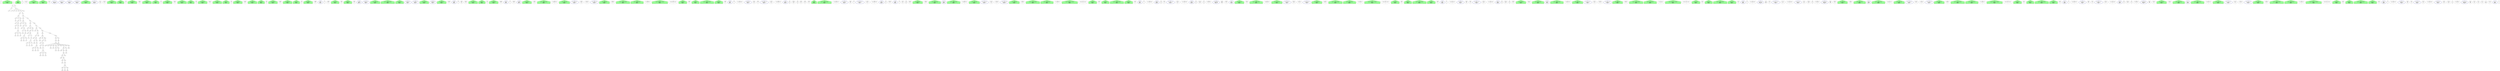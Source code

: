 digraph Arbol {
	"1
S
 
0"
	"2
Simbolo: PROGRAM
Lexema:  
Linea: 0" [color=crimson fillcolor=palegreen shape=house style=filled]
	1 -> 2
	"3
Simbolo: $
Lexema:  
Linea: 0" [color=crimson fillcolor=palegreen shape=house style=filled]
	1 -> 3
	"3
$
 
0"
	"2
PROGRAM
 
0"
	"4
Simbolo: FUNCION
Lexema:  
Linea: 0" [color=crimson fillcolor=palegreen shape=house style=filled]
	2 -> 4
	"5
Simbolo: INICIO
Lexema:  
Linea: 0" [color=crimson fillcolor=palegreen shape=house style=filled]
	2 -> 5
	"5
INICIO
 
0"
	"7
Simbolo: main
Lexema: uma
Linea: 5" [color=navy shape=egg style=bold]
	5 -> 7
	"8
Simbolo: par_init
Lexema: (
Linea: 5" [color=navy shape=egg style=bold]
	5 -> 8
	"9
Simbolo: par_fin
Lexema: )
Linea: 5" [color=navy shape=egg style=bold]
	5 -> 9
	"10
Simbolo: key_init
Lexema: {
Linea: 5" [color=navy shape=egg style=bold]
	5 -> 10
	"11
Simbolo: PARRAFO
Lexema:  
Linea: 0" [color=crimson fillcolor=palegreen shape=house style=filled]
	5 -> 11
	"12
Simbolo: key_fin
Lexema: }
Linea: 13" [color=navy shape=egg style=bold]
	5 -> 12
	"12
key_fin
}
13"
	"11
PARRAFO
 
0"
	"13
Simbolo: ORACION
Lexema:  
Linea: 0" [color=crimson fillcolor=palegreen shape=house style=filled]
	11 -> 13
	"14
Simbolo: MAS
Lexema:  
Linea: 0" [color=crimson fillcolor=palegreen shape=house style=filled]
	11 -> 14
	"14
MAS
 
0"
	"35
Simbolo: PARRAFO
Lexema:  
Linea: 0" [color=crimson fillcolor=palegreen shape=house style=filled]
	14 -> 35
	"35
PARRAFO
 
0"
	"36
Simbolo: ORACION
Lexema:  
Linea: 0" [color=crimson fillcolor=palegreen shape=house style=filled]
	35 -> 36
	"37
Simbolo: MAS
Lexema:  
Linea: 0" [color=crimson fillcolor=palegreen shape=house style=filled]
	35 -> 37
	"37
MAS
 
0"
	"58
Simbolo: PARRAFO
Lexema:  
Linea: 0" [color=crimson fillcolor=palegreen shape=house style=filled]
	37 -> 58
	"58
PARRAFO
 
0"
	"59
Simbolo: ORACION
Lexema:  
Linea: 0" [color=crimson fillcolor=palegreen shape=house style=filled]
	58 -> 59
	"60
Simbolo: MAS
Lexema:  
Linea: 0" [color=crimson fillcolor=palegreen shape=house style=filled]
	58 -> 60
	"60
MAS
 
0"
	"81
Simbolo: PARRAFO
Lexema:  
Linea: 0" [color=crimson fillcolor=palegreen shape=house style=filled]
	60 -> 81
	"81
PARRAFO
 
0"
	"82
Simbolo: ORACION
Lexema:  
Linea: 0" [color=crimson fillcolor=palegreen shape=house style=filled]
	81 -> 82
	"83
Simbolo: MAS
Lexema:  
Linea: 0" [color=crimson fillcolor=palegreen shape=house style=filled]
	81 -> 83
	"83
MAS
 
0"
	"102
Simbolo: PARRAFO
Lexema:  
Linea: 0" [color=crimson fillcolor=palegreen shape=house style=filled]
	83 -> 102
	"102
PARRAFO
 
0"
	"103
Simbolo: ORACION
Lexema:  
Linea: 0" [color=crimson fillcolor=palegreen shape=house style=filled]
	102 -> 103
	"104
Simbolo: MAS
Lexema:  
Linea: 0" [color=crimson fillcolor=palegreen shape=house style=filled]
	102 -> 104
	"104
MAS
 
0"
	"125
Simbolo: PARRAFO
Lexema:  
Linea: 0" [color=crimson fillcolor=palegreen shape=house style=filled]
	104 -> 125
	"125
PARRAFO
 
0"
	"126
Simbolo: ORACION
Lexema:  
Linea: 0" [color=crimson fillcolor=palegreen shape=house style=filled]
	125 -> 126
	"127
Simbolo: MAS
Lexema:  
Linea: 0" [color=crimson fillcolor=palegreen shape=house style=filled]
	125 -> 127
	"127
MAS
 
0"
	"169
Simbolo: PARRAFO
Lexema:  
Linea: 0" [color=crimson fillcolor=palegreen shape=house style=filled]
	127 -> 169
	"169
PARRAFO
 
0"
	"170
Simbolo: ε
Lexema:  
Linea: 0" [color=navy shape=egg style=bold]
	169 -> 170
	"170
ε
 
0"
	"126
ORACION
 
0"
	"128
Simbolo: LUGAR
Lexema:  
Linea: 0" [color=crimson fillcolor=palegreen shape=house style=filled]
	126 -> 128
	"128
LUGAR
 
0"
	"129
Simbolo: IF_INIT
Lexema:  
Linea: 0" [color=crimson fillcolor=palegreen shape=house style=filled]
	128 -> 129
	"129
IF_INIT
 
0"
	"130
Simbolo: if
Lexema: ari
Linea: 11" [color=navy shape=egg style=bold]
	129 -> 130
	"131
Simbolo: par_init
Lexema: (
Linea: 11" [color=navy shape=egg style=bold]
	129 -> 131
	"132
Simbolo: NEGACION
Lexema:  
Linea: 0" [color=crimson fillcolor=palegreen shape=house style=filled]
	129 -> 132
	"133
Simbolo: VALOR_PARAMETRO
Lexema:  
Linea: 0" [color=crimson fillcolor=palegreen shape=house style=filled]
	129 -> 133
	"134
Simbolo: LOGICA
Lexema:  
Linea: 0" [color=crimson fillcolor=palegreen shape=house style=filled]
	129 -> 134
	"135
Simbolo: par_fin
Lexema: )
Linea: 11" [color=navy shape=egg style=bold]
	129 -> 135
	"136
Simbolo: key_init
Lexema: {
Linea: 11" [color=navy shape=egg style=bold]
	129 -> 136
	"137
Simbolo: PARRAFO
Lexema:  
Linea: 0" [color=crimson fillcolor=palegreen shape=house style=filled]
	129 -> 137
	"138
Simbolo: key_fin
Lexema: }
Linea: 13" [color=navy shape=egg style=bold]
	129 -> 138
	"139
Simbolo: ELIF_INIT
Lexema:  
Linea: 0" [color=crimson fillcolor=palegreen shape=house style=filled]
	129 -> 139
	"139
ELIF_INIT
 
0"
	"168
Simbolo: ε
Lexema:  
Linea: 0" [color=navy shape=egg style=bold]
	139 -> 168
	"168
ε
 
0"
	"138
key_fin
}
13"
	"137
PARRAFO
 
0"
	"146
Simbolo: ORACION
Lexema:  
Linea: 0" [color=crimson fillcolor=palegreen shape=house style=filled]
	137 -> 146
	"147
Simbolo: MAS
Lexema:  
Linea: 0" [color=crimson fillcolor=palegreen shape=house style=filled]
	137 -> 147
	"147
MAS
 
0"
	"166
Simbolo: PARRAFO
Lexema:  
Linea: 0" [color=crimson fillcolor=palegreen shape=house style=filled]
	147 -> 166
	"166
PARRAFO
 
0"
	"167
Simbolo: ε
Lexema:  
Linea: 0" [color=navy shape=egg style=bold]
	166 -> 167
	"167
ε
 
0"
	"146
ORACION
 
0"
	"148
Simbolo: id
Lexema: x
Linea: 12" [color=navy shape=egg style=bold]
	146 -> 148
	"149
Simbolo: LLAMADA
Lexema:  
Linea: 0" [color=crimson fillcolor=palegreen shape=house style=filled]
	146 -> 149
	"149
LLAMADA
 
0"
	"150
Simbolo: VARIABLE_FORMA
Lexema:  
Linea: 0" [color=crimson fillcolor=palegreen shape=house style=filled]
	149 -> 150
	"150
VARIABLE_FORMA
 
0"
	"151
Simbolo: ASIGNACION
Lexema:  
Linea: 0" [color=crimson fillcolor=palegreen shape=house style=filled]
	150 -> 151
	"152
Simbolo: break_line
Lexema: ;
Linea: 12" [color=navy shape=egg style=bold]
	150 -> 152
	"152
break_line
;
12"
	"151
ASIGNACION
 
0"
	"153
Simbolo: oper_asign
Lexema: =
Linea: 12" [color=navy shape=egg style=bold]
	151 -> 153
	"154
Simbolo: EXPRESION
Lexema:  
Linea: 0" [color=crimson fillcolor=palegreen shape=house style=filled]
	151 -> 154
	"154
EXPRESION
 
0"
	"155
Simbolo: VALOR_PARAMETRO
Lexema:  
Linea: 0" [color=crimson fillcolor=palegreen shape=house style=filled]
	154 -> 155
	"156
Simbolo: TIPO_EXPRESION
Lexema:  
Linea: 0" [color=crimson fillcolor=palegreen shape=house style=filled]
	154 -> 156
	"156
TIPO_EXPRESION
 
0"
	"158
Simbolo: EXPRESION_NUMERICA
Lexema:  
Linea: 0" [color=crimson fillcolor=palegreen shape=house style=filled]
	156 -> 158
	"158
EXPRESION_NUMERICA
 
0"
	"159
Simbolo: BONUS
Lexema:  
Linea: 0" [color=crimson fillcolor=palegreen shape=house style=filled]
	158 -> 159
	"159
BONUS
 
0"
	"160
Simbolo: SUMA
Lexema:  
Linea: 0" [color=crimson fillcolor=palegreen shape=house style=filled]
	159 -> 160
	"161
Simbolo: VALOR_PARAMETRO
Lexema:  
Linea: 0" [color=crimson fillcolor=palegreen shape=house style=filled]
	159 -> 161
	"162
Simbolo: BONUS
Lexema:  
Linea: 0" [color=crimson fillcolor=palegreen shape=house style=filled]
	159 -> 162
	"162
BONUS
 
0"
	"165
Simbolo: ε
Lexema:  
Linea: 0" [color=navy shape=egg style=bold]
	162 -> 165
	"165
ε
 
0"
	"161
VALOR_PARAMETRO
 
0"
	"164
Simbolo: number
Lexema: 1
Linea: 12" [color=navy shape=egg style=bold]
	161 -> 164
	"164
number
1
12"
	"160
SUMA
 
0"
	"163
Simbolo: oper_suma
Lexema: +
Linea: 12" [color=navy shape=egg style=bold]
	160 -> 163
	"163
oper_suma
+
12"
	"155
VALOR_PARAMETRO
 
0"
	"157
Simbolo: id
Lexema: x
Linea: 12" [color=navy shape=egg style=bold]
	155 -> 157
	"157
id
x
12"
	"153
oper_asign
=
12"
	"148
id
x
12"
	"136
key_init
{
11"
	"135
par_fin
)
11"
	"134
LOGICA
 
0"
	"142
Simbolo: Y
Lexema:  
Linea: 0" [color=crimson fillcolor=palegreen shape=house style=filled]
	134 -> 142
	"143
Simbolo: VALOR_PARAMETRO
Lexema:  
Linea: 0" [color=crimson fillcolor=palegreen shape=house style=filled]
	134 -> 143
	"143
VALOR_PARAMETRO
 
0"
	"145
Simbolo: number
Lexema: 2
Linea: 11" [color=navy shape=egg style=bold]
	143 -> 145
	"145
number
2
11"
	"142
Y
 
0"
	"144
Simbolo: oper_menor
Lexema: <
Linea: 11" [color=navy shape=egg style=bold]
	142 -> 144
	"144
oper_menor
<
11"
	"133
VALOR_PARAMETRO
 
0"
	"141
Simbolo: id
Lexema: x
Linea: 11" [color=navy shape=egg style=bold]
	133 -> 141
	"141
id
x
11"
	"132
NEGACION
 
0"
	"140
Simbolo: ε
Lexema:  
Linea: 0" [color=navy shape=egg style=bold]
	132 -> 140
	"140
ε
 
0"
	"131
par_init
(
11"
	"130
if
ari
11"
	"103
ORACION
 
0"
	"105
Simbolo: VARIABLES
Lexema:  
Linea: 0" [color=crimson fillcolor=palegreen shape=house style=filled]
	103 -> 105
	"105
VARIABLES
 
0"
	"106
Simbolo: TIPO_ESPECIAL
Lexema:  
Linea: 0" [color=crimson fillcolor=palegreen shape=house style=filled]
	105 -> 106
	"107
Simbolo: id
Lexema: z
Linea: 10" [color=navy shape=egg style=bold]
	105 -> 107
	"108
Simbolo: VARIABLE_FORMA
Lexema:  
Linea: 0" [color=crimson fillcolor=palegreen shape=house style=filled]
	105 -> 108
	"108
VARIABLE_FORMA
 
0"
	"110
Simbolo: ASIGNACION
Lexema:  
Linea: 0" [color=crimson fillcolor=palegreen shape=house style=filled]
	108 -> 110
	"111
Simbolo: break_line
Lexema: ;
Linea: 10" [color=navy shape=egg style=bold]
	108 -> 111
	"111
break_line
;
10"
	"110
ASIGNACION
 
0"
	"112
Simbolo: oper_asign
Lexema: =
Linea: 10" [color=navy shape=egg style=bold]
	110 -> 112
	"113
Simbolo: EXPRESION
Lexema:  
Linea: 0" [color=crimson fillcolor=palegreen shape=house style=filled]
	110 -> 113
	"113
EXPRESION
 
0"
	"114
Simbolo: VALOR_PARAMETRO
Lexema:  
Linea: 0" [color=crimson fillcolor=palegreen shape=house style=filled]
	113 -> 114
	"115
Simbolo: TIPO_EXPRESION
Lexema:  
Linea: 0" [color=crimson fillcolor=palegreen shape=house style=filled]
	113 -> 115
	"115
TIPO_EXPRESION
 
0"
	"117
Simbolo: EXPRESION_NUMERICA
Lexema:  
Linea: 0" [color=crimson fillcolor=palegreen shape=house style=filled]
	115 -> 117
	"117
EXPRESION_NUMERICA
 
0"
	"118
Simbolo: BONUS
Lexema:  
Linea: 0" [color=crimson fillcolor=palegreen shape=house style=filled]
	117 -> 118
	"118
BONUS
 
0"
	"119
Simbolo: SUMA
Lexema:  
Linea: 0" [color=crimson fillcolor=palegreen shape=house style=filled]
	118 -> 119
	"120
Simbolo: VALOR_PARAMETRO
Lexema:  
Linea: 0" [color=crimson fillcolor=palegreen shape=house style=filled]
	118 -> 120
	"121
Simbolo: BONUS
Lexema:  
Linea: 0" [color=crimson fillcolor=palegreen shape=house style=filled]
	118 -> 121
	"121
BONUS
 
0"
	"124
Simbolo: ε
Lexema:  
Linea: 0" [color=navy shape=egg style=bold]
	121 -> 124
	"124
ε
 
0"
	"120
VALOR_PARAMETRO
 
0"
	"123
Simbolo: id
Lexema: a
Linea: 10" [color=navy shape=egg style=bold]
	120 -> 123
	"123
id
a
10"
	"119
SUMA
 
0"
	"122
Simbolo: oper_suma
Lexema: +
Linea: 10" [color=navy shape=egg style=bold]
	119 -> 122
	"122
oper_suma
+
10"
	"114
VALOR_PARAMETRO
 
0"
	"116
Simbolo: id
Lexema: x
Linea: 10" [color=navy shape=egg style=bold]
	114 -> 116
	"116
id
x
10"
	"112
oper_asign
=
10"
	"107
id
z
10"
	"106
TIPO_ESPECIAL
 
0"
	"109
Simbolo: integer
Lexema: hun
Linea: 10" [color=navy shape=egg style=bold]
	106 -> 109
	"109
integer
hun
10"
	"82
ORACION
 
0"
	"84
Simbolo: id
Lexema: x
Linea: 9" [color=navy shape=egg style=bold]
	82 -> 84
	"85
Simbolo: LLAMADA
Lexema:  
Linea: 0" [color=crimson fillcolor=palegreen shape=house style=filled]
	82 -> 85
	"85
LLAMADA
 
0"
	"86
Simbolo: VARIABLE_FORMA
Lexema:  
Linea: 0" [color=crimson fillcolor=palegreen shape=house style=filled]
	85 -> 86
	"86
VARIABLE_FORMA
 
0"
	"87
Simbolo: ASIGNACION
Lexema:  
Linea: 0" [color=crimson fillcolor=palegreen shape=house style=filled]
	86 -> 87
	"88
Simbolo: break_line
Lexema: ;
Linea: 9" [color=navy shape=egg style=bold]
	86 -> 88
	"88
break_line
;
9"
	"87
ASIGNACION
 
0"
	"89
Simbolo: oper_asign
Lexema: =
Linea: 9" [color=navy shape=egg style=bold]
	87 -> 89
	"90
Simbolo: EXPRESION
Lexema:  
Linea: 0" [color=crimson fillcolor=palegreen shape=house style=filled]
	87 -> 90
	"90
EXPRESION
 
0"
	"91
Simbolo: VALOR_PARAMETRO
Lexema:  
Linea: 0" [color=crimson fillcolor=palegreen shape=house style=filled]
	90 -> 91
	"92
Simbolo: TIPO_EXPRESION
Lexema:  
Linea: 0" [color=crimson fillcolor=palegreen shape=house style=filled]
	90 -> 92
	"92
TIPO_EXPRESION
 
0"
	"94
Simbolo: EXPRESION_NUMERICA
Lexema:  
Linea: 0" [color=crimson fillcolor=palegreen shape=house style=filled]
	92 -> 94
	"94
EXPRESION_NUMERICA
 
0"
	"95
Simbolo: BONUS
Lexema:  
Linea: 0" [color=crimson fillcolor=palegreen shape=house style=filled]
	94 -> 95
	"95
BONUS
 
0"
	"96
Simbolo: SUMA
Lexema:  
Linea: 0" [color=crimson fillcolor=palegreen shape=house style=filled]
	95 -> 96
	"97
Simbolo: VALOR_PARAMETRO
Lexema:  
Linea: 0" [color=crimson fillcolor=palegreen shape=house style=filled]
	95 -> 97
	"98
Simbolo: BONUS
Lexema:  
Linea: 0" [color=crimson fillcolor=palegreen shape=house style=filled]
	95 -> 98
	"98
BONUS
 
0"
	"101
Simbolo: ε
Lexema:  
Linea: 0" [color=navy shape=egg style=bold]
	98 -> 101
	"101
ε
 
0"
	"97
VALOR_PARAMETRO
 
0"
	"100
Simbolo: number
Lexema: 2
Linea: 9" [color=navy shape=egg style=bold]
	97 -> 100
	"100
number
2
9"
	"96
SUMA
 
0"
	"99
Simbolo: oper_suma
Lexema: +
Linea: 9" [color=navy shape=egg style=bold]
	96 -> 99
	"99
oper_suma
+
9"
	"91
VALOR_PARAMETRO
 
0"
	"93
Simbolo: id
Lexema: x
Linea: 9" [color=navy shape=egg style=bold]
	91 -> 93
	"93
id
x
9"
	"89
oper_asign
=
9"
	"84
id
x
9"
	"59
ORACION
 
0"
	"61
Simbolo: VARIABLES
Lexema:  
Linea: 0" [color=crimson fillcolor=palegreen shape=house style=filled]
	59 -> 61
	"61
VARIABLES
 
0"
	"62
Simbolo: TIPO_ESPECIAL
Lexema:  
Linea: 0" [color=crimson fillcolor=palegreen shape=house style=filled]
	61 -> 62
	"63
Simbolo: id
Lexema: y
Linea: 8" [color=navy shape=egg style=bold]
	61 -> 63
	"64
Simbolo: VARIABLE_FORMA
Lexema:  
Linea: 0" [color=crimson fillcolor=palegreen shape=house style=filled]
	61 -> 64
	"64
VARIABLE_FORMA
 
0"
	"66
Simbolo: ASIGNACION
Lexema:  
Linea: 0" [color=crimson fillcolor=palegreen shape=house style=filled]
	64 -> 66
	"67
Simbolo: break_line
Lexema: ;
Linea: 8" [color=navy shape=egg style=bold]
	64 -> 67
	"67
break_line
;
8"
	"66
ASIGNACION
 
0"
	"68
Simbolo: oper_asign
Lexema: =
Linea: 8" [color=navy shape=egg style=bold]
	66 -> 68
	"69
Simbolo: EXPRESION
Lexema:  
Linea: 0" [color=crimson fillcolor=palegreen shape=house style=filled]
	66 -> 69
	"69
EXPRESION
 
0"
	"70
Simbolo: VALOR_PARAMETRO
Lexema:  
Linea: 0" [color=crimson fillcolor=palegreen shape=house style=filled]
	69 -> 70
	"71
Simbolo: TIPO_EXPRESION
Lexema:  
Linea: 0" [color=crimson fillcolor=palegreen shape=house style=filled]
	69 -> 71
	"71
TIPO_EXPRESION
 
0"
	"73
Simbolo: EXPRESION_NUMERICA
Lexema:  
Linea: 0" [color=crimson fillcolor=palegreen shape=house style=filled]
	71 -> 73
	"73
EXPRESION_NUMERICA
 
0"
	"74
Simbolo: BONUS
Lexema:  
Linea: 0" [color=crimson fillcolor=palegreen shape=house style=filled]
	73 -> 74
	"74
BONUS
 
0"
	"75
Simbolo: SUMA
Lexema:  
Linea: 0" [color=crimson fillcolor=palegreen shape=house style=filled]
	74 -> 75
	"76
Simbolo: VALOR_PARAMETRO
Lexema:  
Linea: 0" [color=crimson fillcolor=palegreen shape=house style=filled]
	74 -> 76
	"77
Simbolo: BONUS
Lexema:  
Linea: 0" [color=crimson fillcolor=palegreen shape=house style=filled]
	74 -> 77
	"77
BONUS
 
0"
	"80
Simbolo: ε
Lexema:  
Linea: 0" [color=navy shape=egg style=bold]
	77 -> 80
	"80
ε
 
0"
	"76
VALOR_PARAMETRO
 
0"
	"79
Simbolo: texto
Lexema: \"hola\"
Linea: 8" [color=navy shape=egg style=bold]
	76 -> 79
	"79
texto
\"hola\"
8"
	"75
SUMA
 
0"
	"78
Simbolo: oper_suma
Lexema: +
Linea: 8" [color=navy shape=egg style=bold]
	75 -> 78
	"78
oper_suma
+
8"
	"70
VALOR_PARAMETRO
 
0"
	"72
Simbolo: number
Lexema: 5
Linea: 8" [color=navy shape=egg style=bold]
	70 -> 72
	"72
number
5
8"
	"68
oper_asign
=
8"
	"63
id
y
8"
	"62
TIPO_ESPECIAL
 
0"
	"65
Simbolo: integer
Lexema: hun
Linea: 8" [color=navy shape=egg style=bold]
	62 -> 65
	"65
integer
hun
8"
	"36
ORACION
 
0"
	"38
Simbolo: VARIABLES
Lexema:  
Linea: 0" [color=crimson fillcolor=palegreen shape=house style=filled]
	36 -> 38
	"38
VARIABLES
 
0"
	"39
Simbolo: TIPO_ESPECIAL
Lexema:  
Linea: 0" [color=crimson fillcolor=palegreen shape=house style=filled]
	38 -> 39
	"40
Simbolo: id
Lexema: x
Linea: 7" [color=navy shape=egg style=bold]
	38 -> 40
	"41
Simbolo: VARIABLE_FORMA
Lexema:  
Linea: 0" [color=crimson fillcolor=palegreen shape=house style=filled]
	38 -> 41
	"41
VARIABLE_FORMA
 
0"
	"43
Simbolo: ASIGNACION
Lexema:  
Linea: 0" [color=crimson fillcolor=palegreen shape=house style=filled]
	41 -> 43
	"44
Simbolo: break_line
Lexema: ;
Linea: 7" [color=navy shape=egg style=bold]
	41 -> 44
	"44
break_line
;
7"
	"43
ASIGNACION
 
0"
	"45
Simbolo: oper_asign
Lexema: =
Linea: 7" [color=navy shape=egg style=bold]
	43 -> 45
	"46
Simbolo: EXPRESION
Lexema:  
Linea: 0" [color=crimson fillcolor=palegreen shape=house style=filled]
	43 -> 46
	"46
EXPRESION
 
0"
	"47
Simbolo: VALOR_PARAMETRO
Lexema:  
Linea: 0" [color=crimson fillcolor=palegreen shape=house style=filled]
	46 -> 47
	"48
Simbolo: TIPO_EXPRESION
Lexema:  
Linea: 0" [color=crimson fillcolor=palegreen shape=house style=filled]
	46 -> 48
	"48
TIPO_EXPRESION
 
0"
	"50
Simbolo: EXPRESION_NUMERICA
Lexema:  
Linea: 0" [color=crimson fillcolor=palegreen shape=house style=filled]
	48 -> 50
	"50
EXPRESION_NUMERICA
 
0"
	"51
Simbolo: BONUS
Lexema:  
Linea: 0" [color=crimson fillcolor=palegreen shape=house style=filled]
	50 -> 51
	"51
BONUS
 
0"
	"52
Simbolo: SUMA
Lexema:  
Linea: 0" [color=crimson fillcolor=palegreen shape=house style=filled]
	51 -> 52
	"53
Simbolo: VALOR_PARAMETRO
Lexema:  
Linea: 0" [color=crimson fillcolor=palegreen shape=house style=filled]
	51 -> 53
	"54
Simbolo: BONUS
Lexema:  
Linea: 0" [color=crimson fillcolor=palegreen shape=house style=filled]
	51 -> 54
	"54
BONUS
 
0"
	"57
Simbolo: ε
Lexema:  
Linea: 0" [color=navy shape=egg style=bold]
	54 -> 57
	"57
ε
 
0"
	"53
VALOR_PARAMETRO
 
0"
	"56
Simbolo: number
Lexema: 2
Linea: 7" [color=navy shape=egg style=bold]
	53 -> 56
	"56
number
2
7"
	"52
SUMA
 
0"
	"55
Simbolo: oper_suma
Lexema: +
Linea: 7" [color=navy shape=egg style=bold]
	52 -> 55
	"55
oper_suma
+
7"
	"47
VALOR_PARAMETRO
 
0"
	"49
Simbolo: id
Lexema: x
Linea: 7" [color=navy shape=egg style=bold]
	47 -> 49
	"49
id
x
7"
	"45
oper_asign
=
7"
	"40
id
x
7"
	"39
TIPO_ESPECIAL
 
0"
	"42
Simbolo: integer
Lexema: hun
Linea: 7" [color=navy shape=egg style=bold]
	39 -> 42
	"42
integer
hun
7"
	"13
ORACION
 
0"
	"15
Simbolo: VARIABLES
Lexema:  
Linea: 0" [color=crimson fillcolor=palegreen shape=house style=filled]
	13 -> 15
	"15
VARIABLES
 
0"
	"16
Simbolo: TIPO_ESPECIAL
Lexema:  
Linea: 0" [color=crimson fillcolor=palegreen shape=house style=filled]
	15 -> 16
	"17
Simbolo: id
Lexema: x
Linea: 6" [color=navy shape=egg style=bold]
	15 -> 17
	"18
Simbolo: VARIABLE_FORMA
Lexema:  
Linea: 0" [color=crimson fillcolor=palegreen shape=house style=filled]
	15 -> 18
	"18
VARIABLE_FORMA
 
0"
	"20
Simbolo: ASIGNACION
Lexema:  
Linea: 0" [color=crimson fillcolor=palegreen shape=house style=filled]
	18 -> 20
	"21
Simbolo: break_line
Lexema: ;
Linea: 6" [color=navy shape=egg style=bold]
	18 -> 21
	"21
break_line
;
6"
	"20
ASIGNACION
 
0"
	"22
Simbolo: oper_asign
Lexema: =
Linea: 6" [color=navy shape=egg style=bold]
	20 -> 22
	"23
Simbolo: EXPRESION
Lexema:  
Linea: 0" [color=crimson fillcolor=palegreen shape=house style=filled]
	20 -> 23
	"23
EXPRESION
 
0"
	"24
Simbolo: VALOR_PARAMETRO
Lexema:  
Linea: 0" [color=crimson fillcolor=palegreen shape=house style=filled]
	23 -> 24
	"25
Simbolo: TIPO_EXPRESION
Lexema:  
Linea: 0" [color=crimson fillcolor=palegreen shape=house style=filled]
	23 -> 25
	"25
TIPO_EXPRESION
 
0"
	"27
Simbolo: EXPRESION_NUMERICA
Lexema:  
Linea: 0" [color=crimson fillcolor=palegreen shape=house style=filled]
	25 -> 27
	"27
EXPRESION_NUMERICA
 
0"
	"28
Simbolo: BONUS
Lexema:  
Linea: 0" [color=crimson fillcolor=palegreen shape=house style=filled]
	27 -> 28
	"28
BONUS
 
0"
	"29
Simbolo: SUMA
Lexema:  
Linea: 0" [color=crimson fillcolor=palegreen shape=house style=filled]
	28 -> 29
	"30
Simbolo: VALOR_PARAMETRO
Lexema:  
Linea: 0" [color=crimson fillcolor=palegreen shape=house style=filled]
	28 -> 30
	"31
Simbolo: BONUS
Lexema:  
Linea: 0" [color=crimson fillcolor=palegreen shape=house style=filled]
	28 -> 31
	"31
BONUS
 
0"
	"34
Simbolo: ε
Lexema:  
Linea: 0" [color=navy shape=egg style=bold]
	31 -> 34
	"34
ε
 
0"
	"30
VALOR_PARAMETRO
 
0"
	"33
Simbolo: number
Lexema: 2
Linea: 6" [color=navy shape=egg style=bold]
	30 -> 33
	"33
number
2
6"
	"29
SUMA
 
0"
	"32
Simbolo: oper_dif
Lexema: -
Linea: 6" [color=navy shape=egg style=bold]
	29 -> 32
	"32
oper_dif
-
6"
	"24
VALOR_PARAMETRO
 
0"
	"26
Simbolo: number
Lexema: 4
Linea: 6" [color=navy shape=egg style=bold]
	24 -> 26
	"26
number
4
6"
	"22
oper_asign
=
6"
	"17
id
x
6"
	"16
TIPO_ESPECIAL
 
0"
	"19
Simbolo: integer
Lexema: hun
Linea: 6" [color=navy shape=egg style=bold]
	16 -> 19
	"19
integer
hun
6"
	"10
key_init
{
5"
	"9
par_fin
)
5"
	"8
par_init
(
5"
	"7
main
uma
5"
	"4
FUNCION
 
0"
	"6
Simbolo: ε
Lexema:  
Linea: 0" [color=navy shape=egg style=bold]
	4 -> 6
	"6
ε
 
0"
}
